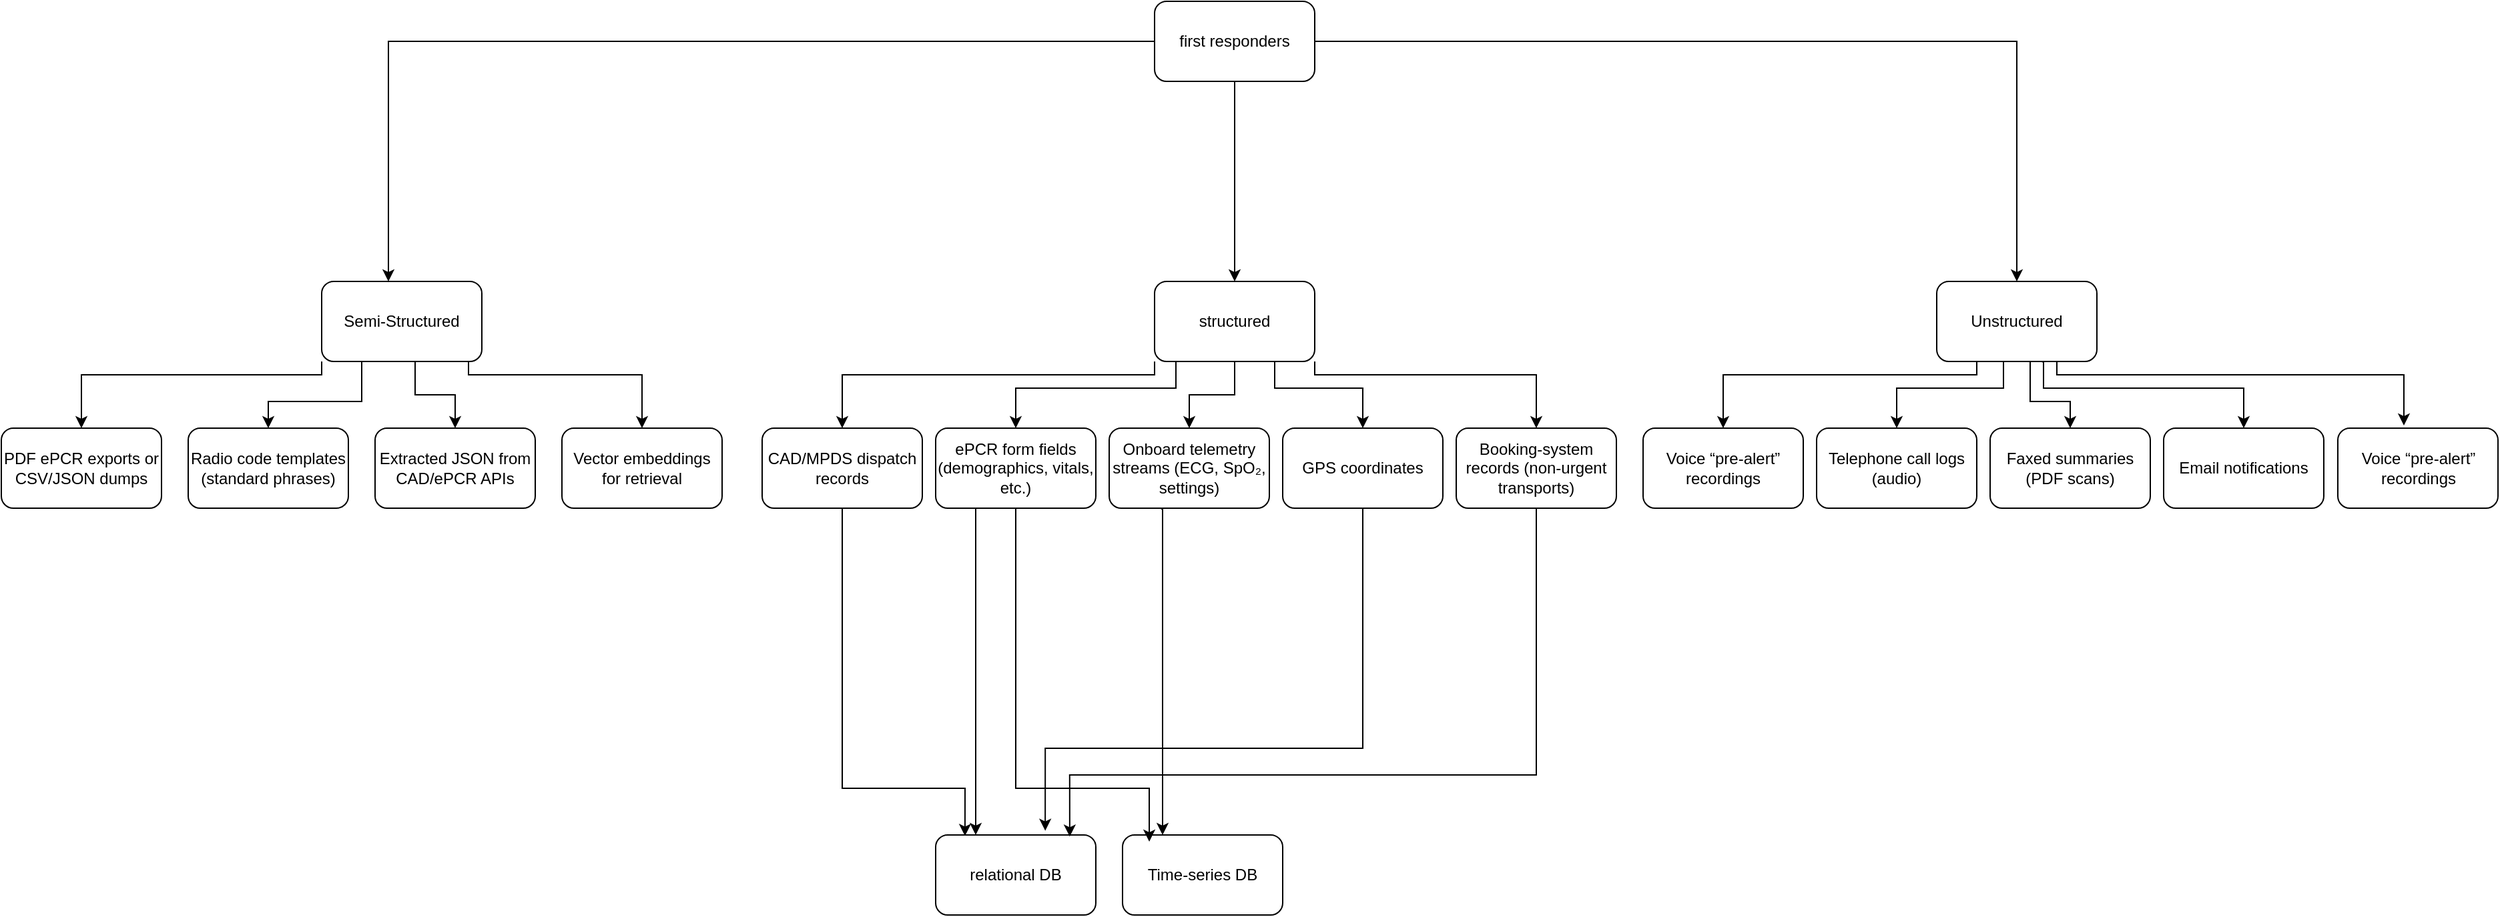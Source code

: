 <mxfile version="28.0.7">
  <diagram id="C5RBs43oDa-KdzZeNtuy" name="Page-1">
    <mxGraphModel dx="2067" dy="1846" grid="1" gridSize="10" guides="1" tooltips="1" connect="1" arrows="1" fold="1" page="1" pageScale="1" pageWidth="827" pageHeight="1169" math="0" shadow="0">
      <root>
        <mxCell id="WIyWlLk6GJQsqaUBKTNV-0" />
        <mxCell id="WIyWlLk6GJQsqaUBKTNV-1" parent="WIyWlLk6GJQsqaUBKTNV-0" />
        <mxCell id="CHR0K4-cSVw_yHFMkC0S-7" style="edgeStyle=orthogonalEdgeStyle;rounded=0;orthogonalLoop=1;jettySize=auto;html=1;exitX=0;exitY=1;exitDx=0;exitDy=0;entryX=0.5;entryY=0;entryDx=0;entryDy=0;" edge="1" parent="WIyWlLk6GJQsqaUBKTNV-1" source="CHR0K4-cSVw_yHFMkC0S-1" target="CHR0K4-cSVw_yHFMkC0S-2">
          <mxGeometry relative="1" as="geometry">
            <Array as="points">
              <mxPoint x="354" y="180" />
              <mxPoint x="120" y="180" />
            </Array>
          </mxGeometry>
        </mxCell>
        <mxCell id="CHR0K4-cSVw_yHFMkC0S-8" style="edgeStyle=orthogonalEdgeStyle;rounded=0;orthogonalLoop=1;jettySize=auto;html=1;exitX=0.25;exitY=1;exitDx=0;exitDy=0;entryX=0.5;entryY=0;entryDx=0;entryDy=0;" edge="1" parent="WIyWlLk6GJQsqaUBKTNV-1" source="CHR0K4-cSVw_yHFMkC0S-1" target="CHR0K4-cSVw_yHFMkC0S-3">
          <mxGeometry relative="1" as="geometry">
            <Array as="points">
              <mxPoint x="370" y="170" />
              <mxPoint x="370" y="190" />
              <mxPoint x="250" y="190" />
            </Array>
          </mxGeometry>
        </mxCell>
        <mxCell id="CHR0K4-cSVw_yHFMkC0S-9" style="edgeStyle=orthogonalEdgeStyle;rounded=0;orthogonalLoop=1;jettySize=auto;html=1;exitX=1;exitY=1;exitDx=0;exitDy=0;entryX=0.5;entryY=0;entryDx=0;entryDy=0;" edge="1" parent="WIyWlLk6GJQsqaUBKTNV-1" source="CHR0K4-cSVw_yHFMkC0S-1" target="CHR0K4-cSVw_yHFMkC0S-6">
          <mxGeometry relative="1" as="geometry">
            <Array as="points">
              <mxPoint x="474" y="180" />
              <mxPoint x="640" y="180" />
            </Array>
          </mxGeometry>
        </mxCell>
        <mxCell id="CHR0K4-cSVw_yHFMkC0S-10" style="edgeStyle=orthogonalEdgeStyle;rounded=0;orthogonalLoop=1;jettySize=auto;html=1;exitX=0.75;exitY=1;exitDx=0;exitDy=0;entryX=0.5;entryY=0;entryDx=0;entryDy=0;" edge="1" parent="WIyWlLk6GJQsqaUBKTNV-1" source="CHR0K4-cSVw_yHFMkC0S-1" target="CHR0K4-cSVw_yHFMkC0S-5">
          <mxGeometry relative="1" as="geometry">
            <Array as="points">
              <mxPoint x="444" y="190" />
              <mxPoint x="510" y="190" />
            </Array>
          </mxGeometry>
        </mxCell>
        <mxCell id="CHR0K4-cSVw_yHFMkC0S-12" style="edgeStyle=orthogonalEdgeStyle;rounded=0;orthogonalLoop=1;jettySize=auto;html=1;exitX=0.5;exitY=1;exitDx=0;exitDy=0;entryX=0.5;entryY=0;entryDx=0;entryDy=0;" edge="1" parent="WIyWlLk6GJQsqaUBKTNV-1" source="CHR0K4-cSVw_yHFMkC0S-1" target="CHR0K4-cSVw_yHFMkC0S-4">
          <mxGeometry relative="1" as="geometry" />
        </mxCell>
        <mxCell id="CHR0K4-cSVw_yHFMkC0S-1" value="structured" style="rounded=1;whiteSpace=wrap;html=1;" vertex="1" parent="WIyWlLk6GJQsqaUBKTNV-1">
          <mxGeometry x="354" y="110" width="120" height="60" as="geometry" />
        </mxCell>
        <mxCell id="CHR0K4-cSVw_yHFMkC0S-44" style="edgeStyle=orthogonalEdgeStyle;rounded=0;orthogonalLoop=1;jettySize=auto;html=1;exitX=0.5;exitY=1;exitDx=0;exitDy=0;entryX=0.183;entryY=0.012;entryDx=0;entryDy=0;entryPerimeter=0;" edge="1" parent="WIyWlLk6GJQsqaUBKTNV-1" source="CHR0K4-cSVw_yHFMkC0S-2" target="CHR0K4-cSVw_yHFMkC0S-43">
          <mxGeometry relative="1" as="geometry">
            <Array as="points">
              <mxPoint x="120" y="490" />
              <mxPoint x="212" y="490" />
            </Array>
          </mxGeometry>
        </mxCell>
        <mxCell id="CHR0K4-cSVw_yHFMkC0S-2" value="CAD/MPDS dispatch records" style="rounded=1;whiteSpace=wrap;html=1;" vertex="1" parent="WIyWlLk6GJQsqaUBKTNV-1">
          <mxGeometry x="60" y="220" width="120" height="60" as="geometry" />
        </mxCell>
        <mxCell id="CHR0K4-cSVw_yHFMkC0S-45" style="edgeStyle=orthogonalEdgeStyle;rounded=0;orthogonalLoop=1;jettySize=auto;html=1;exitX=0.25;exitY=1;exitDx=0;exitDy=0;entryX=0.25;entryY=0;entryDx=0;entryDy=0;" edge="1" parent="WIyWlLk6GJQsqaUBKTNV-1" source="CHR0K4-cSVw_yHFMkC0S-3" target="CHR0K4-cSVw_yHFMkC0S-43">
          <mxGeometry relative="1" as="geometry" />
        </mxCell>
        <mxCell id="CHR0K4-cSVw_yHFMkC0S-3" value="ePCR form fields (demographics, vitals, etc.)" style="rounded=1;whiteSpace=wrap;html=1;" vertex="1" parent="WIyWlLk6GJQsqaUBKTNV-1">
          <mxGeometry x="190" y="220" width="120" height="60" as="geometry" />
        </mxCell>
        <mxCell id="CHR0K4-cSVw_yHFMkC0S-48" style="edgeStyle=orthogonalEdgeStyle;rounded=0;orthogonalLoop=1;jettySize=auto;html=1;exitX=0.333;exitY=1.019;exitDx=0;exitDy=0;entryX=0.25;entryY=0;entryDx=0;entryDy=0;exitPerimeter=0;" edge="1" parent="WIyWlLk6GJQsqaUBKTNV-1" source="CHR0K4-cSVw_yHFMkC0S-4" target="CHR0K4-cSVw_yHFMkC0S-46">
          <mxGeometry relative="1" as="geometry">
            <Array as="points">
              <mxPoint x="359" y="281" />
              <mxPoint x="359" y="280" />
              <mxPoint x="360" y="280" />
            </Array>
          </mxGeometry>
        </mxCell>
        <mxCell id="CHR0K4-cSVw_yHFMkC0S-4" value="Onboard telemetry streams (ECG, SpO₂, settings)" style="rounded=1;whiteSpace=wrap;html=1;" vertex="1" parent="WIyWlLk6GJQsqaUBKTNV-1">
          <mxGeometry x="320" y="220" width="120" height="60" as="geometry" />
        </mxCell>
        <mxCell id="CHR0K4-cSVw_yHFMkC0S-5" value="GPS coordinates" style="rounded=1;whiteSpace=wrap;html=1;" vertex="1" parent="WIyWlLk6GJQsqaUBKTNV-1">
          <mxGeometry x="450" y="220" width="120" height="60" as="geometry" />
        </mxCell>
        <mxCell id="CHR0K4-cSVw_yHFMkC0S-6" value="Booking‑system records (non‑urgent transports)" style="rounded=1;whiteSpace=wrap;html=1;" vertex="1" parent="WIyWlLk6GJQsqaUBKTNV-1">
          <mxGeometry x="580" y="220" width="120" height="60" as="geometry" />
        </mxCell>
        <mxCell id="CHR0K4-cSVw_yHFMkC0S-13" style="edgeStyle=orthogonalEdgeStyle;rounded=0;orthogonalLoop=1;jettySize=auto;html=1;exitX=0;exitY=1;exitDx=0;exitDy=0;entryX=0.5;entryY=0;entryDx=0;entryDy=0;" edge="1" parent="WIyWlLk6GJQsqaUBKTNV-1" source="CHR0K4-cSVw_yHFMkC0S-18" target="CHR0K4-cSVw_yHFMkC0S-23">
          <mxGeometry relative="1" as="geometry">
            <mxPoint x="-570" y="220" as="targetPoint" />
            <Array as="points">
              <mxPoint x="-270" y="180" />
              <mxPoint x="-450" y="180" />
            </Array>
          </mxGeometry>
        </mxCell>
        <mxCell id="CHR0K4-cSVw_yHFMkC0S-14" style="edgeStyle=orthogonalEdgeStyle;rounded=0;orthogonalLoop=1;jettySize=auto;html=1;exitX=0.25;exitY=1;exitDx=0;exitDy=0;entryX=0.5;entryY=0;entryDx=0;entryDy=0;" edge="1" parent="WIyWlLk6GJQsqaUBKTNV-1" source="CHR0K4-cSVw_yHFMkC0S-18" target="CHR0K4-cSVw_yHFMkC0S-19">
          <mxGeometry relative="1" as="geometry">
            <Array as="points">
              <mxPoint x="-240" y="200" />
              <mxPoint x="-310" y="200" />
            </Array>
          </mxGeometry>
        </mxCell>
        <mxCell id="CHR0K4-cSVw_yHFMkC0S-16" style="edgeStyle=orthogonalEdgeStyle;rounded=0;orthogonalLoop=1;jettySize=auto;html=1;exitX=0.75;exitY=1;exitDx=0;exitDy=0;entryX=0.5;entryY=0;entryDx=0;entryDy=0;" edge="1" parent="WIyWlLk6GJQsqaUBKTNV-1" source="CHR0K4-cSVw_yHFMkC0S-18" target="CHR0K4-cSVw_yHFMkC0S-21">
          <mxGeometry relative="1" as="geometry">
            <Array as="points">
              <mxPoint x="-160" y="170" />
              <mxPoint x="-160" y="180" />
              <mxPoint x="-30" y="180" />
            </Array>
          </mxGeometry>
        </mxCell>
        <mxCell id="CHR0K4-cSVw_yHFMkC0S-17" style="edgeStyle=orthogonalEdgeStyle;rounded=0;orthogonalLoop=1;jettySize=auto;html=1;exitX=0.5;exitY=1;exitDx=0;exitDy=0;entryX=0.5;entryY=0;entryDx=0;entryDy=0;" edge="1" parent="WIyWlLk6GJQsqaUBKTNV-1" source="CHR0K4-cSVw_yHFMkC0S-18" target="CHR0K4-cSVw_yHFMkC0S-20">
          <mxGeometry relative="1" as="geometry">
            <Array as="points">
              <mxPoint x="-200" y="170" />
              <mxPoint x="-200" y="195" />
              <mxPoint x="-170" y="195" />
            </Array>
          </mxGeometry>
        </mxCell>
        <mxCell id="CHR0K4-cSVw_yHFMkC0S-18" value="Semi‑Structured" style="rounded=1;whiteSpace=wrap;html=1;" vertex="1" parent="WIyWlLk6GJQsqaUBKTNV-1">
          <mxGeometry x="-270" y="110" width="120" height="60" as="geometry" />
        </mxCell>
        <mxCell id="CHR0K4-cSVw_yHFMkC0S-19" value="Radio code templates (standard phrases)" style="rounded=1;whiteSpace=wrap;html=1;" vertex="1" parent="WIyWlLk6GJQsqaUBKTNV-1">
          <mxGeometry x="-370" y="220" width="120" height="60" as="geometry" />
        </mxCell>
        <mxCell id="CHR0K4-cSVw_yHFMkC0S-20" value="Extracted JSON from CAD/ePCR APIs" style="rounded=1;whiteSpace=wrap;html=1;" vertex="1" parent="WIyWlLk6GJQsqaUBKTNV-1">
          <mxGeometry x="-230" y="220" width="120" height="60" as="geometry" />
        </mxCell>
        <mxCell id="CHR0K4-cSVw_yHFMkC0S-21" value="Vector embeddings for retrieval" style="rounded=1;whiteSpace=wrap;html=1;" vertex="1" parent="WIyWlLk6GJQsqaUBKTNV-1">
          <mxGeometry x="-90" y="220" width="120" height="60" as="geometry" />
        </mxCell>
        <mxCell id="CHR0K4-cSVw_yHFMkC0S-23" value="PDF ePCR exports or CSV/JSON dumps" style="rounded=1;whiteSpace=wrap;html=1;" vertex="1" parent="WIyWlLk6GJQsqaUBKTNV-1">
          <mxGeometry x="-510" y="220" width="120" height="60" as="geometry" />
        </mxCell>
        <mxCell id="CHR0K4-cSVw_yHFMkC0S-27" style="edgeStyle=orthogonalEdgeStyle;rounded=0;orthogonalLoop=1;jettySize=auto;html=1;exitX=0.25;exitY=1;exitDx=0;exitDy=0;entryX=0.5;entryY=0;entryDx=0;entryDy=0;" edge="1" parent="WIyWlLk6GJQsqaUBKTNV-1" source="CHR0K4-cSVw_yHFMkC0S-31" target="CHR0K4-cSVw_yHFMkC0S-32">
          <mxGeometry relative="1" as="geometry">
            <Array as="points">
              <mxPoint x="970" y="170" />
              <mxPoint x="970" y="180" />
              <mxPoint x="780" y="180" />
            </Array>
          </mxGeometry>
        </mxCell>
        <mxCell id="CHR0K4-cSVw_yHFMkC0S-28" style="edgeStyle=orthogonalEdgeStyle;rounded=0;orthogonalLoop=1;jettySize=auto;html=1;entryX=0.5;entryY=0;entryDx=0;entryDy=0;exitX=0.657;exitY=1.004;exitDx=0;exitDy=0;exitPerimeter=0;" edge="1" parent="WIyWlLk6GJQsqaUBKTNV-1" source="CHR0K4-cSVw_yHFMkC0S-31" target="CHR0K4-cSVw_yHFMkC0S-35">
          <mxGeometry relative="1" as="geometry">
            <Array as="points">
              <mxPoint x="1020" y="170" />
              <mxPoint x="1020" y="190" />
              <mxPoint x="1170" y="190" />
            </Array>
            <mxPoint x="1020" y="180" as="sourcePoint" />
          </mxGeometry>
        </mxCell>
        <mxCell id="CHR0K4-cSVw_yHFMkC0S-29" style="edgeStyle=orthogonalEdgeStyle;rounded=0;orthogonalLoop=1;jettySize=auto;html=1;exitX=0.5;exitY=1;exitDx=0;exitDy=0;entryX=0.5;entryY=0;entryDx=0;entryDy=0;" edge="1" parent="WIyWlLk6GJQsqaUBKTNV-1" source="CHR0K4-cSVw_yHFMkC0S-31" target="CHR0K4-cSVw_yHFMkC0S-34">
          <mxGeometry relative="1" as="geometry">
            <Array as="points">
              <mxPoint x="1010" y="170" />
              <mxPoint x="1010" y="200" />
              <mxPoint x="1040" y="200" />
            </Array>
          </mxGeometry>
        </mxCell>
        <mxCell id="CHR0K4-cSVw_yHFMkC0S-30" style="edgeStyle=orthogonalEdgeStyle;rounded=0;orthogonalLoop=1;jettySize=auto;html=1;exitX=0.317;exitY=1;exitDx=0;exitDy=0;entryX=0.5;entryY=0;entryDx=0;entryDy=0;exitPerimeter=0;" edge="1" parent="WIyWlLk6GJQsqaUBKTNV-1" source="CHR0K4-cSVw_yHFMkC0S-31" target="CHR0K4-cSVw_yHFMkC0S-33">
          <mxGeometry relative="1" as="geometry">
            <Array as="points">
              <mxPoint x="990" y="170" />
              <mxPoint x="990" y="190" />
              <mxPoint x="910" y="190" />
            </Array>
          </mxGeometry>
        </mxCell>
        <mxCell id="CHR0K4-cSVw_yHFMkC0S-31" value="Unstructured" style="rounded=1;whiteSpace=wrap;html=1;" vertex="1" parent="WIyWlLk6GJQsqaUBKTNV-1">
          <mxGeometry x="940" y="110" width="120" height="60" as="geometry" />
        </mxCell>
        <mxCell id="CHR0K4-cSVw_yHFMkC0S-32" value="Voice “pre‑alert” recordings" style="rounded=1;whiteSpace=wrap;html=1;" vertex="1" parent="WIyWlLk6GJQsqaUBKTNV-1">
          <mxGeometry x="720" y="220" width="120" height="60" as="geometry" />
        </mxCell>
        <mxCell id="CHR0K4-cSVw_yHFMkC0S-33" value="Telephone call logs (audio)" style="rounded=1;whiteSpace=wrap;html=1;" vertex="1" parent="WIyWlLk6GJQsqaUBKTNV-1">
          <mxGeometry x="850" y="220" width="120" height="60" as="geometry" />
        </mxCell>
        <mxCell id="CHR0K4-cSVw_yHFMkC0S-34" value="Faxed summaries (PDF scans)" style="rounded=1;whiteSpace=wrap;html=1;" vertex="1" parent="WIyWlLk6GJQsqaUBKTNV-1">
          <mxGeometry x="980" y="220" width="120" height="60" as="geometry" />
        </mxCell>
        <mxCell id="CHR0K4-cSVw_yHFMkC0S-35" value="Email notifications" style="rounded=1;whiteSpace=wrap;html=1;" vertex="1" parent="WIyWlLk6GJQsqaUBKTNV-1">
          <mxGeometry x="1110" y="220" width="120" height="60" as="geometry" />
        </mxCell>
        <mxCell id="CHR0K4-cSVw_yHFMkC0S-36" value="Voice “pre‑alert” recordings" style="rounded=1;whiteSpace=wrap;html=1;" vertex="1" parent="WIyWlLk6GJQsqaUBKTNV-1">
          <mxGeometry x="1240.5" y="220" width="120" height="60" as="geometry" />
        </mxCell>
        <mxCell id="CHR0K4-cSVw_yHFMkC0S-37" style="edgeStyle=orthogonalEdgeStyle;rounded=0;orthogonalLoop=1;jettySize=auto;html=1;exitX=0.75;exitY=1;exitDx=0;exitDy=0;" edge="1" parent="WIyWlLk6GJQsqaUBKTNV-1" source="CHR0K4-cSVw_yHFMkC0S-31">
          <mxGeometry relative="1" as="geometry">
            <mxPoint x="1290" y="218" as="targetPoint" />
            <Array as="points">
              <mxPoint x="1044" y="180" />
              <mxPoint x="1290" y="180" />
              <mxPoint x="1290" y="218" />
            </Array>
          </mxGeometry>
        </mxCell>
        <mxCell id="CHR0K4-cSVw_yHFMkC0S-41" style="edgeStyle=orthogonalEdgeStyle;rounded=0;orthogonalLoop=1;jettySize=auto;html=1;exitX=0.5;exitY=1;exitDx=0;exitDy=0;entryX=0.5;entryY=0;entryDx=0;entryDy=0;" edge="1" parent="WIyWlLk6GJQsqaUBKTNV-1" source="CHR0K4-cSVw_yHFMkC0S-39" target="CHR0K4-cSVw_yHFMkC0S-1">
          <mxGeometry relative="1" as="geometry" />
        </mxCell>
        <mxCell id="CHR0K4-cSVw_yHFMkC0S-42" style="edgeStyle=orthogonalEdgeStyle;rounded=0;orthogonalLoop=1;jettySize=auto;html=1;exitX=1;exitY=0.5;exitDx=0;exitDy=0;entryX=0.5;entryY=0;entryDx=0;entryDy=0;" edge="1" parent="WIyWlLk6GJQsqaUBKTNV-1" source="CHR0K4-cSVw_yHFMkC0S-39" target="CHR0K4-cSVw_yHFMkC0S-31">
          <mxGeometry relative="1" as="geometry" />
        </mxCell>
        <mxCell id="CHR0K4-cSVw_yHFMkC0S-39" value="first responders" style="rounded=1;whiteSpace=wrap;html=1;" vertex="1" parent="WIyWlLk6GJQsqaUBKTNV-1">
          <mxGeometry x="354" y="-100" width="120" height="60" as="geometry" />
        </mxCell>
        <mxCell id="CHR0K4-cSVw_yHFMkC0S-40" style="edgeStyle=orthogonalEdgeStyle;rounded=0;orthogonalLoop=1;jettySize=auto;html=1;" edge="1" parent="WIyWlLk6GJQsqaUBKTNV-1" source="CHR0K4-cSVw_yHFMkC0S-39">
          <mxGeometry relative="1" as="geometry">
            <mxPoint x="-220" y="110" as="targetPoint" />
            <Array as="points">
              <mxPoint x="-220" y="-70" />
              <mxPoint x="-220" y="110" />
            </Array>
          </mxGeometry>
        </mxCell>
        <mxCell id="CHR0K4-cSVw_yHFMkC0S-43" value="relational DB" style="rounded=1;whiteSpace=wrap;html=1;" vertex="1" parent="WIyWlLk6GJQsqaUBKTNV-1">
          <mxGeometry x="190" y="525" width="120" height="60" as="geometry" />
        </mxCell>
        <mxCell id="CHR0K4-cSVw_yHFMkC0S-46" value="Time‑series DB" style="rounded=1;whiteSpace=wrap;html=1;" vertex="1" parent="WIyWlLk6GJQsqaUBKTNV-1">
          <mxGeometry x="330" y="525" width="120" height="60" as="geometry" />
        </mxCell>
        <mxCell id="CHR0K4-cSVw_yHFMkC0S-47" style="edgeStyle=orthogonalEdgeStyle;rounded=0;orthogonalLoop=1;jettySize=auto;html=1;exitX=0.5;exitY=1;exitDx=0;exitDy=0;entryX=0.167;entryY=0.083;entryDx=0;entryDy=0;entryPerimeter=0;" edge="1" parent="WIyWlLk6GJQsqaUBKTNV-1" source="CHR0K4-cSVw_yHFMkC0S-3" target="CHR0K4-cSVw_yHFMkC0S-46">
          <mxGeometry relative="1" as="geometry">
            <Array as="points">
              <mxPoint x="250" y="490" />
              <mxPoint x="350" y="490" />
            </Array>
          </mxGeometry>
        </mxCell>
        <mxCell id="CHR0K4-cSVw_yHFMkC0S-49" style="edgeStyle=orthogonalEdgeStyle;rounded=0;orthogonalLoop=1;jettySize=auto;html=1;exitX=0.5;exitY=1;exitDx=0;exitDy=0;entryX=0.684;entryY=-0.053;entryDx=0;entryDy=0;entryPerimeter=0;" edge="1" parent="WIyWlLk6GJQsqaUBKTNV-1" source="CHR0K4-cSVw_yHFMkC0S-5" target="CHR0K4-cSVw_yHFMkC0S-43">
          <mxGeometry relative="1" as="geometry">
            <Array as="points">
              <mxPoint x="510" y="460" />
              <mxPoint x="272" y="460" />
            </Array>
          </mxGeometry>
        </mxCell>
        <mxCell id="CHR0K4-cSVw_yHFMkC0S-50" style="edgeStyle=orthogonalEdgeStyle;rounded=0;orthogonalLoop=1;jettySize=auto;html=1;entryX=0.837;entryY=0.02;entryDx=0;entryDy=0;entryPerimeter=0;" edge="1" parent="WIyWlLk6GJQsqaUBKTNV-1" source="CHR0K4-cSVw_yHFMkC0S-6" target="CHR0K4-cSVw_yHFMkC0S-43">
          <mxGeometry relative="1" as="geometry">
            <Array as="points">
              <mxPoint x="640" y="480" />
              <mxPoint x="290" y="480" />
            </Array>
          </mxGeometry>
        </mxCell>
      </root>
    </mxGraphModel>
  </diagram>
</mxfile>
